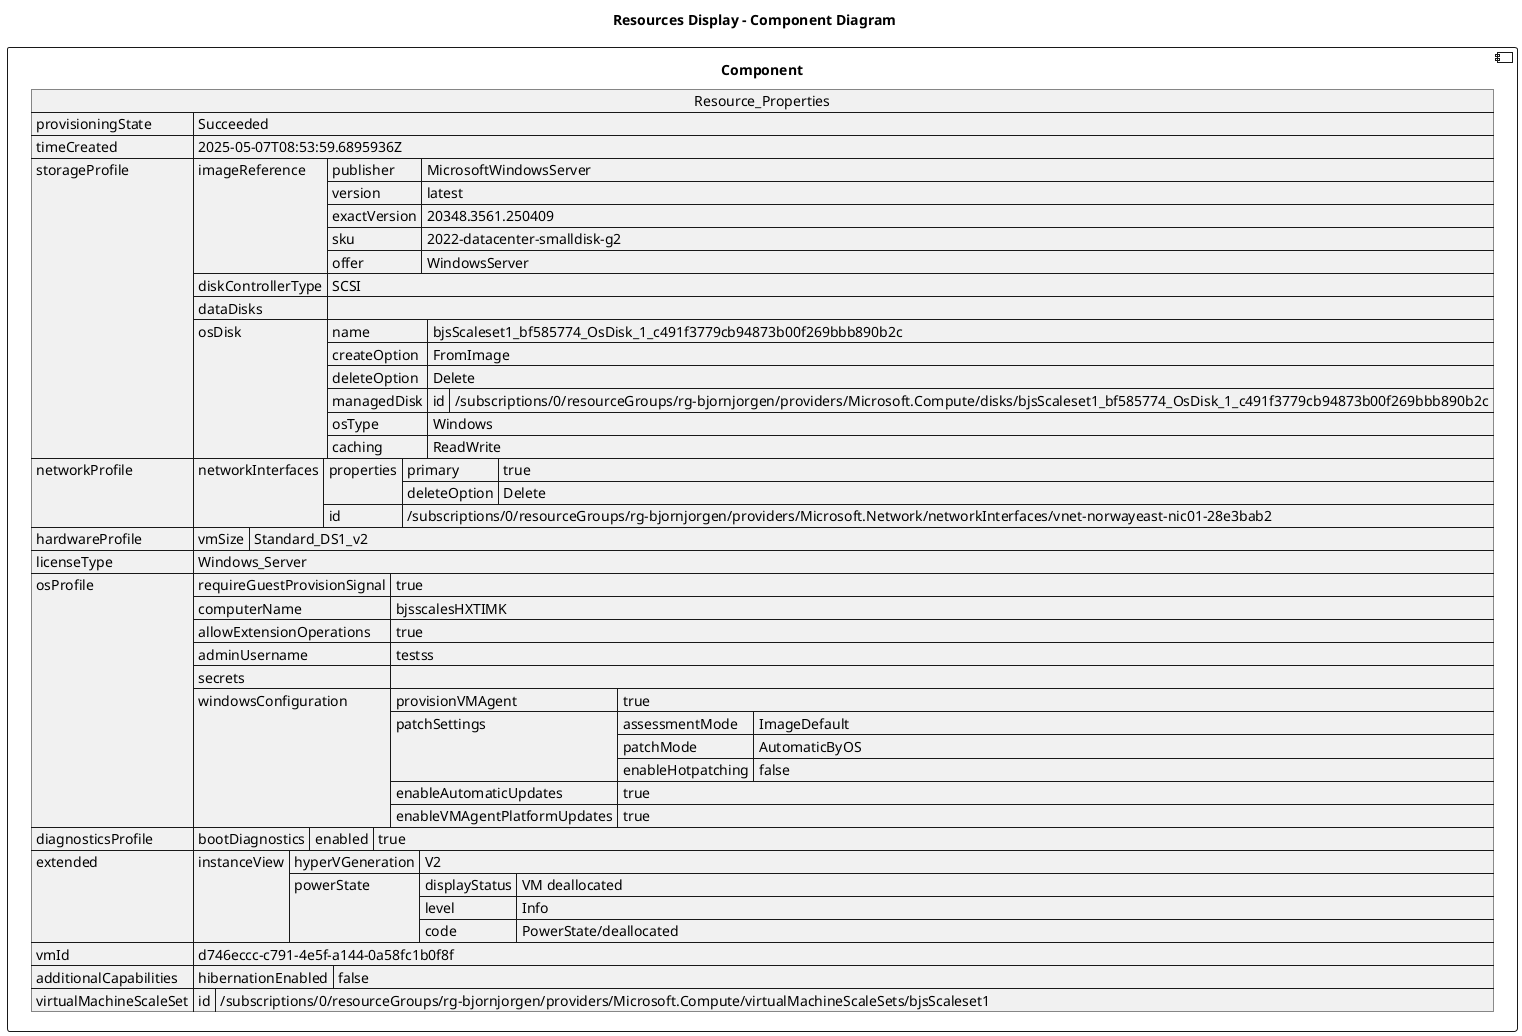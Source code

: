 @startuml

title Resources Display - Component Diagram

component Component {

json  Resource_Properties {
  "provisioningState": "Succeeded",
  "timeCreated": "2025-05-07T08:53:59.6895936Z",
  "storageProfile": {
    "imageReference": {
      "publisher": "MicrosoftWindowsServer",
      "version": "latest",
      "exactVersion": "20348.3561.250409",
      "sku": "2022-datacenter-smalldisk-g2",
      "offer": "WindowsServer"
    },
    "diskControllerType": "SCSI",
    "dataDisks": [],
    "osDisk": {
      "name": "bjsScaleset1_bf585774_OsDisk_1_c491f3779cb94873b00f269bbb890b2c",
      "createOption": "FromImage",
      "deleteOption": "Delete",
      "managedDisk": {
        "id": "/subscriptions/0/resourceGroups/rg-bjornjorgen/providers/Microsoft.Compute/disks/bjsScaleset1_bf585774_OsDisk_1_c491f3779cb94873b00f269bbb890b2c"
      },
      "osType": "Windows",
      "caching": "ReadWrite"
    }
  },
  "networkProfile": {
    "networkInterfaces": [
      {
        "properties": {
          "primary": true,
          "deleteOption": "Delete"
        },
        "id": "/subscriptions/0/resourceGroups/rg-bjornjorgen/providers/Microsoft.Network/networkInterfaces/vnet-norwayeast-nic01-28e3bab2"
      }
    ]
  },
  "hardwareProfile": {
    "vmSize": "Standard_DS1_v2"
  },
  "licenseType": "Windows_Server",
  "osProfile": {
    "requireGuestProvisionSignal": true,
    "computerName": "bjsscalesHXTIMK",
    "allowExtensionOperations": true,
    "adminUsername": "testss",
    "secrets": [],
    "windowsConfiguration": {
      "provisionVMAgent": true,
      "patchSettings": {
        "assessmentMode": "ImageDefault",
        "patchMode": "AutomaticByOS",
        "enableHotpatching": false
      },
      "enableAutomaticUpdates": true,
      "enableVMAgentPlatformUpdates": true
    }
  },
  "diagnosticsProfile": {
    "bootDiagnostics": {
      "enabled": true
    }
  },
  "extended": {
    "instanceView": {
      "hyperVGeneration": "V2",
      "powerState": {
        "displayStatus": "VM deallocated",
        "level": "Info",
        "code": "PowerState/deallocated"
      }
    }
  },
  "vmId": "d746eccc-c791-4e5f-a144-0a58fc1b0f8f",
  "additionalCapabilities": {
    "hibernationEnabled": false
  },
  "virtualMachineScaleSet": {
    "id": "/subscriptions/0/resourceGroups/rg-bjornjorgen/providers/Microsoft.Compute/virtualMachineScaleSets/bjsScaleset1"
  }
}
}
@enduml
